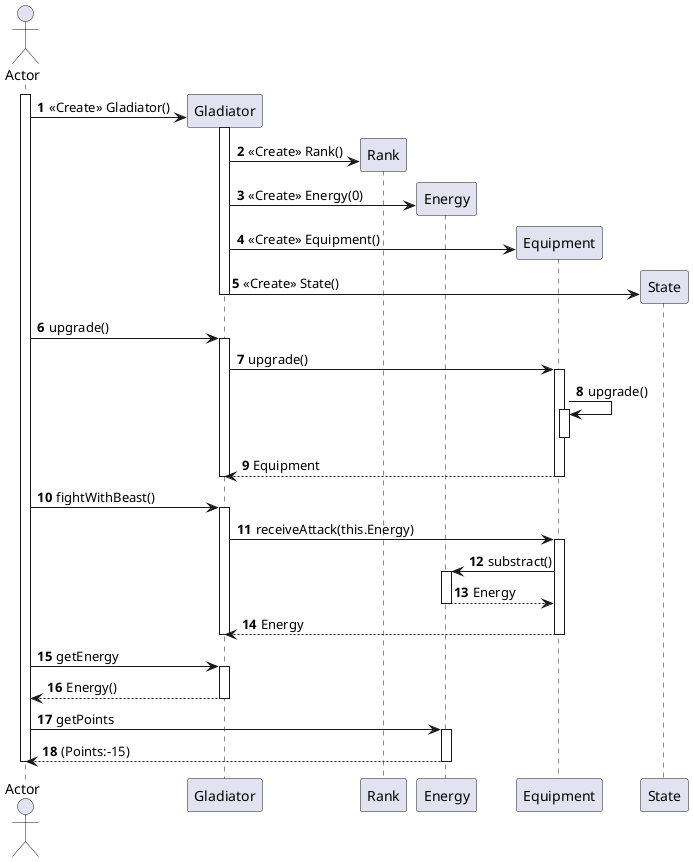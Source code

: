 @startuml
'https://plantuml.com/sequence-diagram

autonumber

actor Actor

activate Actor

create Gladiator
Actor -> Gladiator : <<Create>> Gladiator()
activate Gladiator
    create Rank
    Gladiator -> Rank :  <<Create>> Rank() 
    create Energy
    Gladiator -> Energy : <<Create>> Energy(0)
    create Equipment
    Gladiator -> Equipment : <<Create>> Equipment()
    Create State
    Gladiator -> State : <<Create>> State()
deactivate Gladiator

Actor -> Gladiator: upgrade()
activate Gladiator
    Gladiator -> Equipment: upgrade()   
    activate Equipment
        Equipment -> Equipment: upgrade()
        activate Equipment
        deactivate Equipment
        Equipment --> Gladiator: Equipment
    deactivate Equipment
deactivate Gladiator

Actor-> Gladiator: fightWithBeast()
activate Gladiator
    Gladiator -> Equipment: receiveAttack(this.Energy)
    activate Equipment
        Equipment->Energy: substract()
        activate Energy
            Energy --> Equipment: Energy
        deactivate Energy
        Equipment --> Gladiator: Energy
    deactivate Equipment
deactivate Gladiator

Actor -> Gladiator : getEnergy
activate Gladiator
    Gladiator --> Actor : Energy()
deactivate Gladiator


Actor -> Energy : getPoints
activate Energy
    Energy --> Actor : (Points:-15)
deactivate Energy

deactivate Actor
@enduml